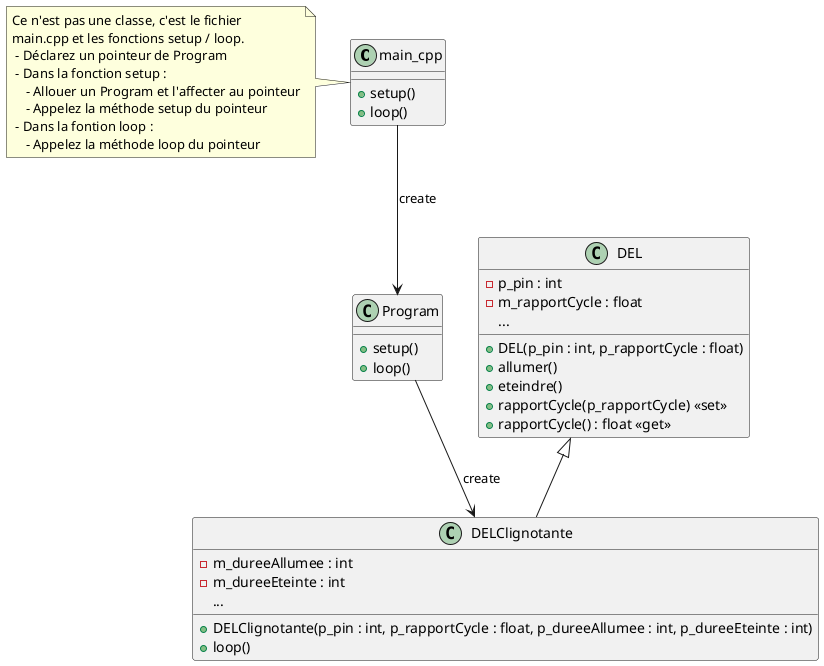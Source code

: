 @startuml DELClignotante_diagclasses

class "main_cpp" {
    + setup()
    + loop()
}

note left of main_cpp 
    Ce n'est pas une classe, c'est le fichier
    main.cpp et les fonctions setup / loop.
     - Déclarez un pointeur de Program
     - Dans la fonction setup : 
        - Allouer un Program et l'affecter au pointeur
        - Appelez la méthode setup du pointeur
     - Dans la fontion loop :
        - Appelez la méthode loop du pointeur
end note

class Program {
    + setup()
    + loop()
}

class DEL {
    - p_pin : int
    - m_rapportCycle : float
    ...
    + DEL(p_pin : int, p_rapportCycle : float)
    + allumer()
    + eteindre()
    + rapportCycle(p_rapportCycle) << set >>
    + rapportCycle() : float << get >>
}

class DELClignotante {
    - m_dureeAllumee : int
    - m_dureeEteinte : int
    ...
    + DELClignotante(p_pin : int, p_rapportCycle : float, p_dureeAllumee : int, p_dureeEteinte : int)
    + loop()
}

main_cpp --> Program : create
Program --> DELClignotante : create

DEL <|-- DELClignotante

@enduml